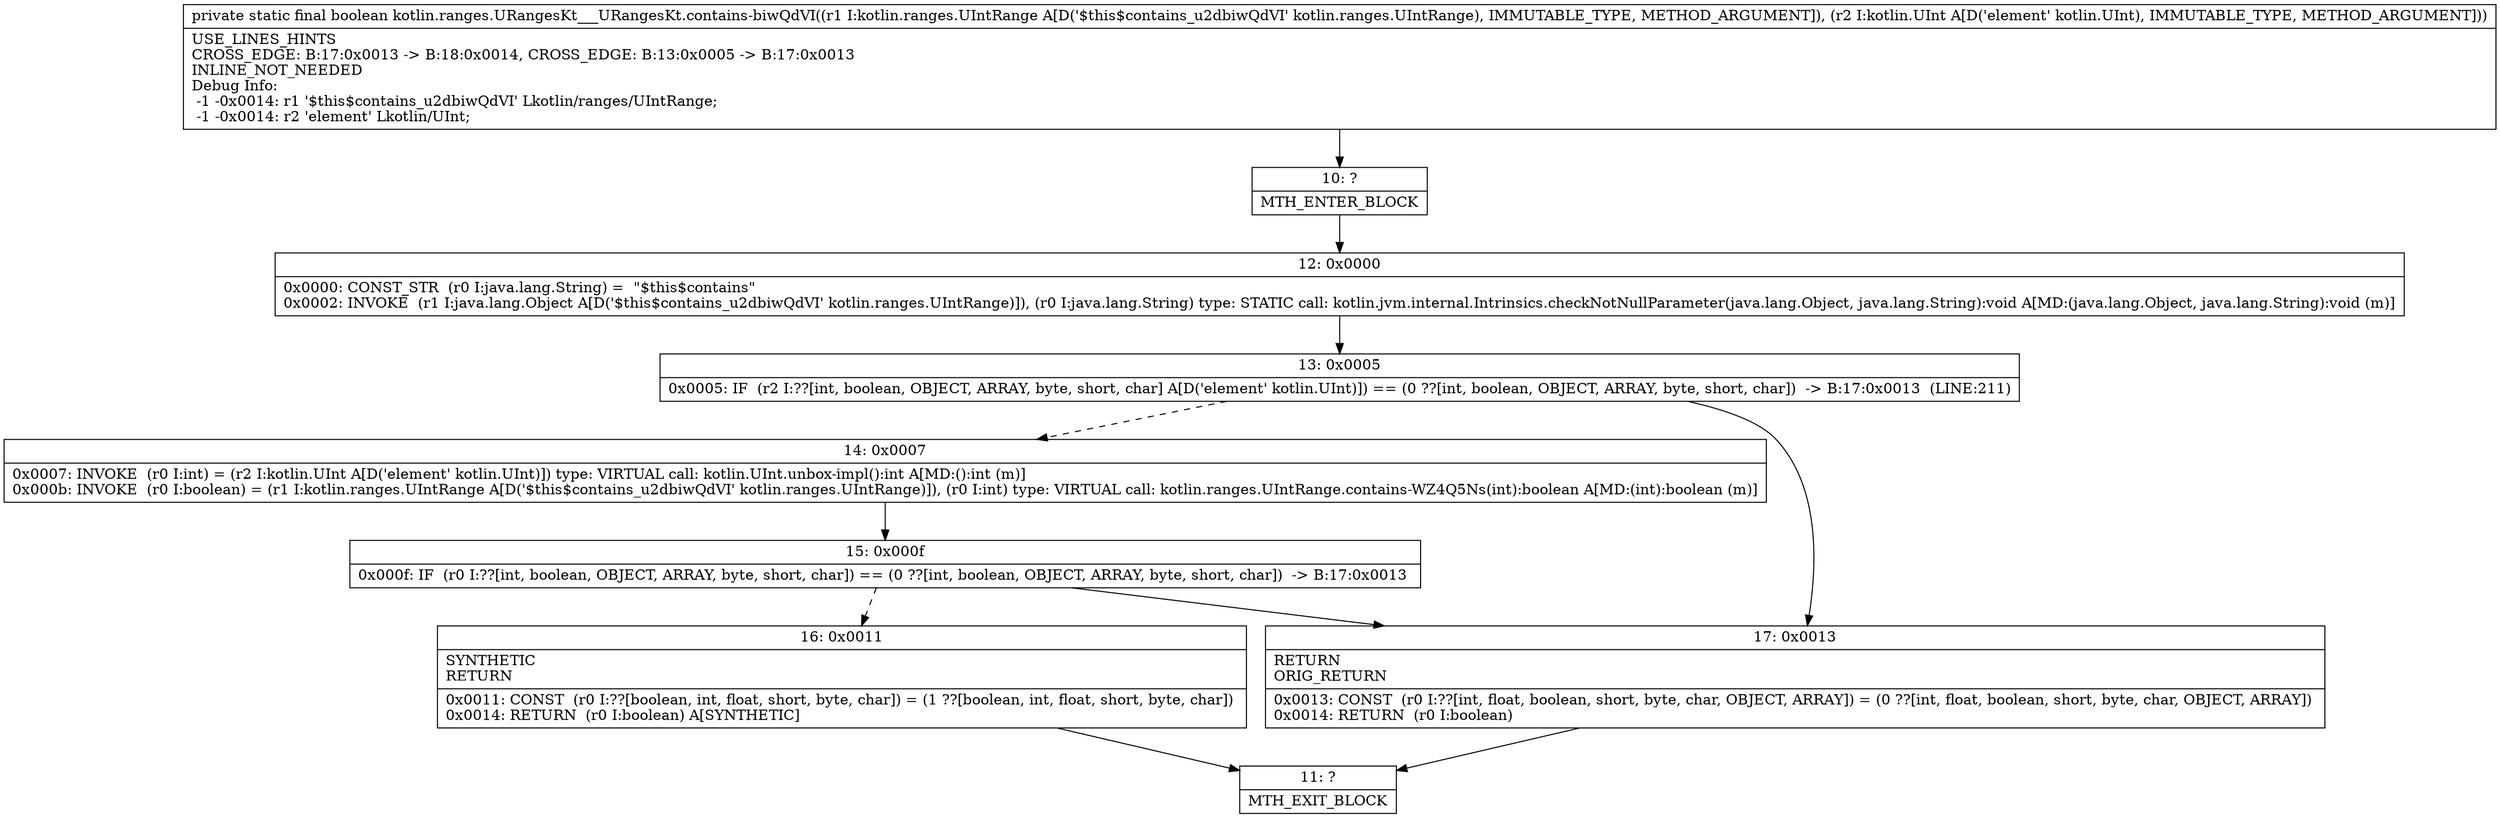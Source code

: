 digraph "CFG forkotlin.ranges.URangesKt___URangesKt.contains\-biwQdVI(Lkotlin\/ranges\/UIntRange;Lkotlin\/UInt;)Z" {
Node_10 [shape=record,label="{10\:\ ?|MTH_ENTER_BLOCK\l}"];
Node_12 [shape=record,label="{12\:\ 0x0000|0x0000: CONST_STR  (r0 I:java.lang.String) =  \"$this$contains\" \l0x0002: INVOKE  (r1 I:java.lang.Object A[D('$this$contains_u2dbiwQdVI' kotlin.ranges.UIntRange)]), (r0 I:java.lang.String) type: STATIC call: kotlin.jvm.internal.Intrinsics.checkNotNullParameter(java.lang.Object, java.lang.String):void A[MD:(java.lang.Object, java.lang.String):void (m)]\l}"];
Node_13 [shape=record,label="{13\:\ 0x0005|0x0005: IF  (r2 I:??[int, boolean, OBJECT, ARRAY, byte, short, char] A[D('element' kotlin.UInt)]) == (0 ??[int, boolean, OBJECT, ARRAY, byte, short, char])  \-\> B:17:0x0013  (LINE:211)\l}"];
Node_14 [shape=record,label="{14\:\ 0x0007|0x0007: INVOKE  (r0 I:int) = (r2 I:kotlin.UInt A[D('element' kotlin.UInt)]) type: VIRTUAL call: kotlin.UInt.unbox\-impl():int A[MD:():int (m)]\l0x000b: INVOKE  (r0 I:boolean) = (r1 I:kotlin.ranges.UIntRange A[D('$this$contains_u2dbiwQdVI' kotlin.ranges.UIntRange)]), (r0 I:int) type: VIRTUAL call: kotlin.ranges.UIntRange.contains\-WZ4Q5Ns(int):boolean A[MD:(int):boolean (m)]\l}"];
Node_15 [shape=record,label="{15\:\ 0x000f|0x000f: IF  (r0 I:??[int, boolean, OBJECT, ARRAY, byte, short, char]) == (0 ??[int, boolean, OBJECT, ARRAY, byte, short, char])  \-\> B:17:0x0013 \l}"];
Node_16 [shape=record,label="{16\:\ 0x0011|SYNTHETIC\lRETURN\l|0x0011: CONST  (r0 I:??[boolean, int, float, short, byte, char]) = (1 ??[boolean, int, float, short, byte, char]) \l0x0014: RETURN  (r0 I:boolean) A[SYNTHETIC]\l}"];
Node_11 [shape=record,label="{11\:\ ?|MTH_EXIT_BLOCK\l}"];
Node_17 [shape=record,label="{17\:\ 0x0013|RETURN\lORIG_RETURN\l|0x0013: CONST  (r0 I:??[int, float, boolean, short, byte, char, OBJECT, ARRAY]) = (0 ??[int, float, boolean, short, byte, char, OBJECT, ARRAY]) \l0x0014: RETURN  (r0 I:boolean) \l}"];
MethodNode[shape=record,label="{private static final boolean kotlin.ranges.URangesKt___URangesKt.contains\-biwQdVI((r1 I:kotlin.ranges.UIntRange A[D('$this$contains_u2dbiwQdVI' kotlin.ranges.UIntRange), IMMUTABLE_TYPE, METHOD_ARGUMENT]), (r2 I:kotlin.UInt A[D('element' kotlin.UInt), IMMUTABLE_TYPE, METHOD_ARGUMENT]))  | USE_LINES_HINTS\lCROSS_EDGE: B:17:0x0013 \-\> B:18:0x0014, CROSS_EDGE: B:13:0x0005 \-\> B:17:0x0013\lINLINE_NOT_NEEDED\lDebug Info:\l  \-1 \-0x0014: r1 '$this$contains_u2dbiwQdVI' Lkotlin\/ranges\/UIntRange;\l  \-1 \-0x0014: r2 'element' Lkotlin\/UInt;\l}"];
MethodNode -> Node_10;Node_10 -> Node_12;
Node_12 -> Node_13;
Node_13 -> Node_14[style=dashed];
Node_13 -> Node_17;
Node_14 -> Node_15;
Node_15 -> Node_16[style=dashed];
Node_15 -> Node_17;
Node_16 -> Node_11;
Node_17 -> Node_11;
}

